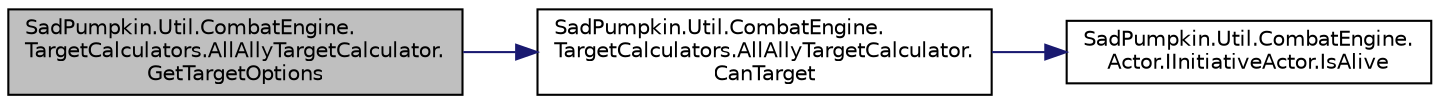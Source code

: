 digraph "SadPumpkin.Util.CombatEngine.TargetCalculators.AllAllyTargetCalculator.GetTargetOptions"
{
 // LATEX_PDF_SIZE
  edge [fontname="Helvetica",fontsize="10",labelfontname="Helvetica",labelfontsize="10"];
  node [fontname="Helvetica",fontsize="10",shape=record];
  rankdir="LR";
  Node1 [label="SadPumpkin.Util.CombatEngine.\lTargetCalculators.AllAllyTargetCalculator.\lGetTargetOptions",height=0.2,width=0.4,color="black", fillcolor="grey75", style="filled", fontcolor="black",tooltip="Calculate all possible targeting permutations."];
  Node1 -> Node2 [color="midnightblue",fontsize="10",style="solid",fontname="Helvetica"];
  Node2 [label="SadPumpkin.Util.CombatEngine.\lTargetCalculators.AllAllyTargetCalculator.\lCanTarget",height=0.2,width=0.4,color="black", fillcolor="white", style="filled",URL="$class_sad_pumpkin_1_1_util_1_1_combat_engine_1_1_target_calculators_1_1_all_ally_target_calculator.html#a13b7451a759245755a2f275efe7cb6da",tooltip="Determines if the given Actor is targetable or not."];
  Node2 -> Node3 [color="midnightblue",fontsize="10",style="solid",fontname="Helvetica"];
  Node3 [label="SadPumpkin.Util.CombatEngine.\lActor.IInitiativeActor.IsAlive",height=0.2,width=0.4,color="black", fillcolor="white", style="filled",URL="$interface_sad_pumpkin_1_1_util_1_1_combat_engine_1_1_actor_1_1_i_initiative_actor.html#ae3c3049df0dee98152bb0b335d65f645",tooltip="Is this Actor currently an active combatant."];
}
